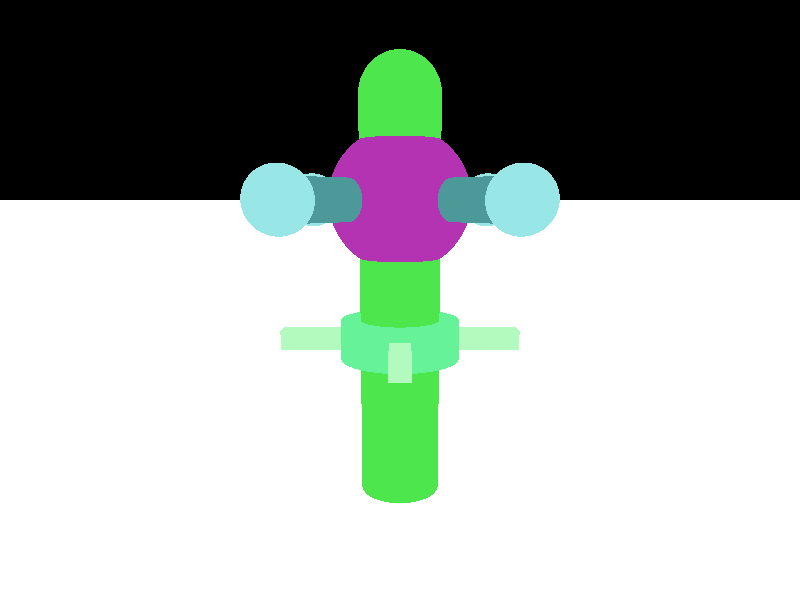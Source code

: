 camera {
        location <0,1.5,-3>
        look_at <0,1,0>
}
 
light_source {
        <2,3,-3>
        rgb <1,1,1>
}
 
plane {
        y,0
        pigment { rgb <1,1,1> }
}       
       
cylinder {
        <0,0,0>
        <0,2,0>
        0.2
        pigment { rgb <0.3,0.9,0.3> }
}
 
sphere {
        <0,2,0>
        0.2
        pigment { rgb <0.3,0.9,0.3> }
}
 
 
sphere {
        <0,1.5,0>
        0.35
        pigment { rgb <0.7,0.2,0.7> }
}
 
cylinder {
        <-0.5,1.5,-0.5>
        <0.5,1.5,0.5>
        0.1
        pigment { rgb <0.3,0.6,0.6> }
}
 
cylinder {
        <0.5,1.5,-0.5>
        <-0.5,1.5,0.5>
        0.1
        pigment { rgb <0.3,0.6,0.6> }
}
 
sphere {
        <0.5,1.5,0.5>
        0.15
        pigment { rgb <0.6,0.9,0.9> }
}
sphere {
        <0.5,1.5,-0.5>
        0.15
        pigment { rgb <0.6,0.9,0.9> }
}
sphere {
        <-0.5,1.5,0.5>
        0.15
        pigment { rgb <0.6,0.9,0.9> }
}
sphere {
        <-0.5,1.5,-0.5>
        0.15
        pigment { rgb <0.6,0.9,0.9> }
}
 
 
cylinder {
        <0,0.7,0>
        <0,0.9,0>
        0.3
        pigment { rgb <0.4,0.95,0.6> }
}
 
box {
        <-0.05,0.75,-0.6>
        <0.05,0.85,0.6>
        pigment { rgb <0.7,0.98,0.75> }
}
 
box {
        <0.6,0.75,-0.05>
        <-0.6,0.85,0.05>
        pigment { rgb <0.7,0.98,0.75> }
}
